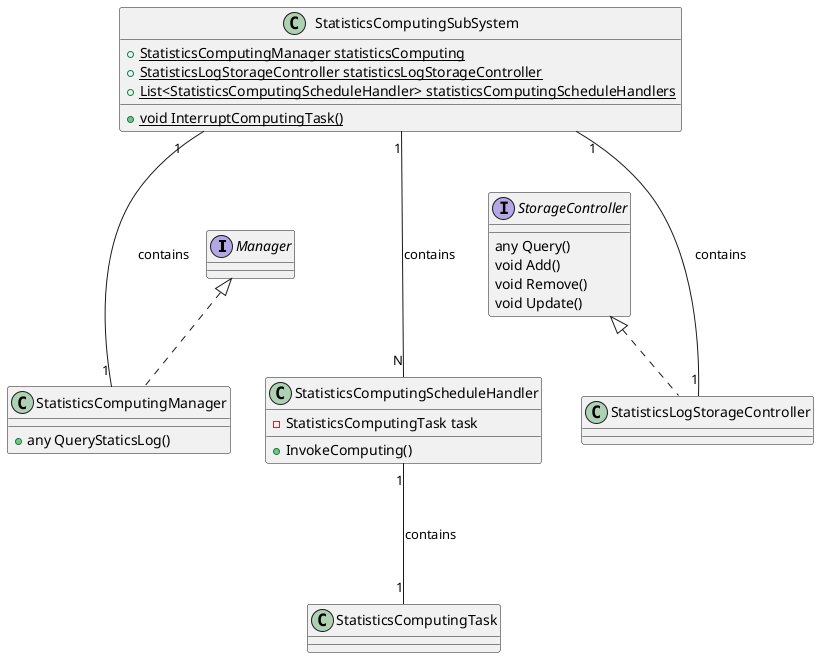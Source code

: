 @startuml
Interface Manager
Interface StorageController {
    any Query()
    void Add()
    void Remove()
    void Update()
}

class StatisticsComputingTask {}

class StatisticsComputingManager implements Manager {
    + any QueryStaticsLog()
}

class StatisticsLogStorageController implements StorageController {}

class StatisticsComputingScheduleHandler {
    - StatisticsComputingTask task
    + InvokeComputing()
}

StatisticsComputingScheduleHandler "1" --- "1" StatisticsComputingTask : contains

' StatisticsComputing SubSystem
class StatisticsComputingSubSystem {
    + {static} StatisticsComputingManager statisticsComputing
    + {static} StatisticsLogStorageController statisticsLogStorageController
    + {static} List<StatisticsComputingScheduleHandler> statisticsComputingScheduleHandlers
    + {static} void InterruptComputingTask()
}

StatisticsComputingSubSystem "1" --- "1" StatisticsComputingManager : contains
StatisticsComputingSubSystem "1" --- "1" StatisticsLogStorageController : contains
StatisticsComputingSubSystem "1" --- "N" StatisticsComputingScheduleHandler : contains

@enduml
